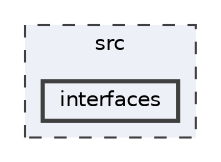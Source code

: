 digraph "src/interfaces"
{
 // LATEX_PDF_SIZE
  bgcolor="transparent";
  edge [fontname=Helvetica,fontsize=10,labelfontname=Helvetica,labelfontsize=10];
  node [fontname=Helvetica,fontsize=10,shape=box,height=0.2,width=0.4];
  compound=true
  subgraph clusterdir_68267d1309a1af8e8297ef4c3efbcdba {
    graph [ bgcolor="#edf0f7", pencolor="grey25", label="src", fontname=Helvetica,fontsize=10 style="filled,dashed", URL="dir_68267d1309a1af8e8297ef4c3efbcdba.html",tooltip=""]
  dir_ee3f1a7951c308657a65f8199076c1d6 [label="interfaces", fillcolor="#edf0f7", color="grey25", style="filled,bold", URL="dir_ee3f1a7951c308657a65f8199076c1d6.html",tooltip=""];
  }
}
